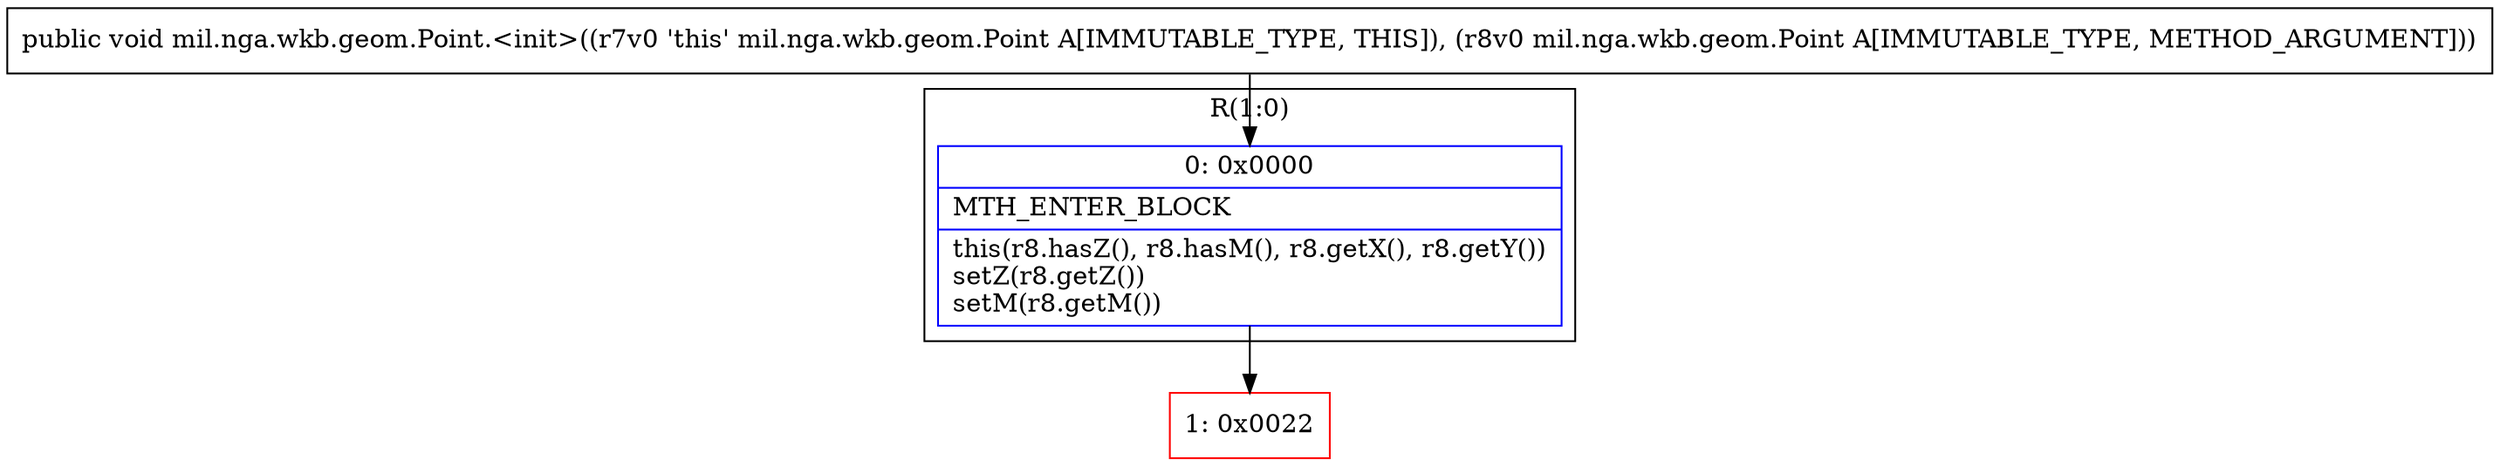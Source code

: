 digraph "CFG formil.nga.wkb.geom.Point.\<init\>(Lmil\/nga\/wkb\/geom\/Point;)V" {
subgraph cluster_Region_1445759523 {
label = "R(1:0)";
node [shape=record,color=blue];
Node_0 [shape=record,label="{0\:\ 0x0000|MTH_ENTER_BLOCK\l|this(r8.hasZ(), r8.hasM(), r8.getX(), r8.getY())\lsetZ(r8.getZ())\lsetM(r8.getM())\l}"];
}
Node_1 [shape=record,color=red,label="{1\:\ 0x0022}"];
MethodNode[shape=record,label="{public void mil.nga.wkb.geom.Point.\<init\>((r7v0 'this' mil.nga.wkb.geom.Point A[IMMUTABLE_TYPE, THIS]), (r8v0 mil.nga.wkb.geom.Point A[IMMUTABLE_TYPE, METHOD_ARGUMENT])) }"];
MethodNode -> Node_0;
Node_0 -> Node_1;
}

